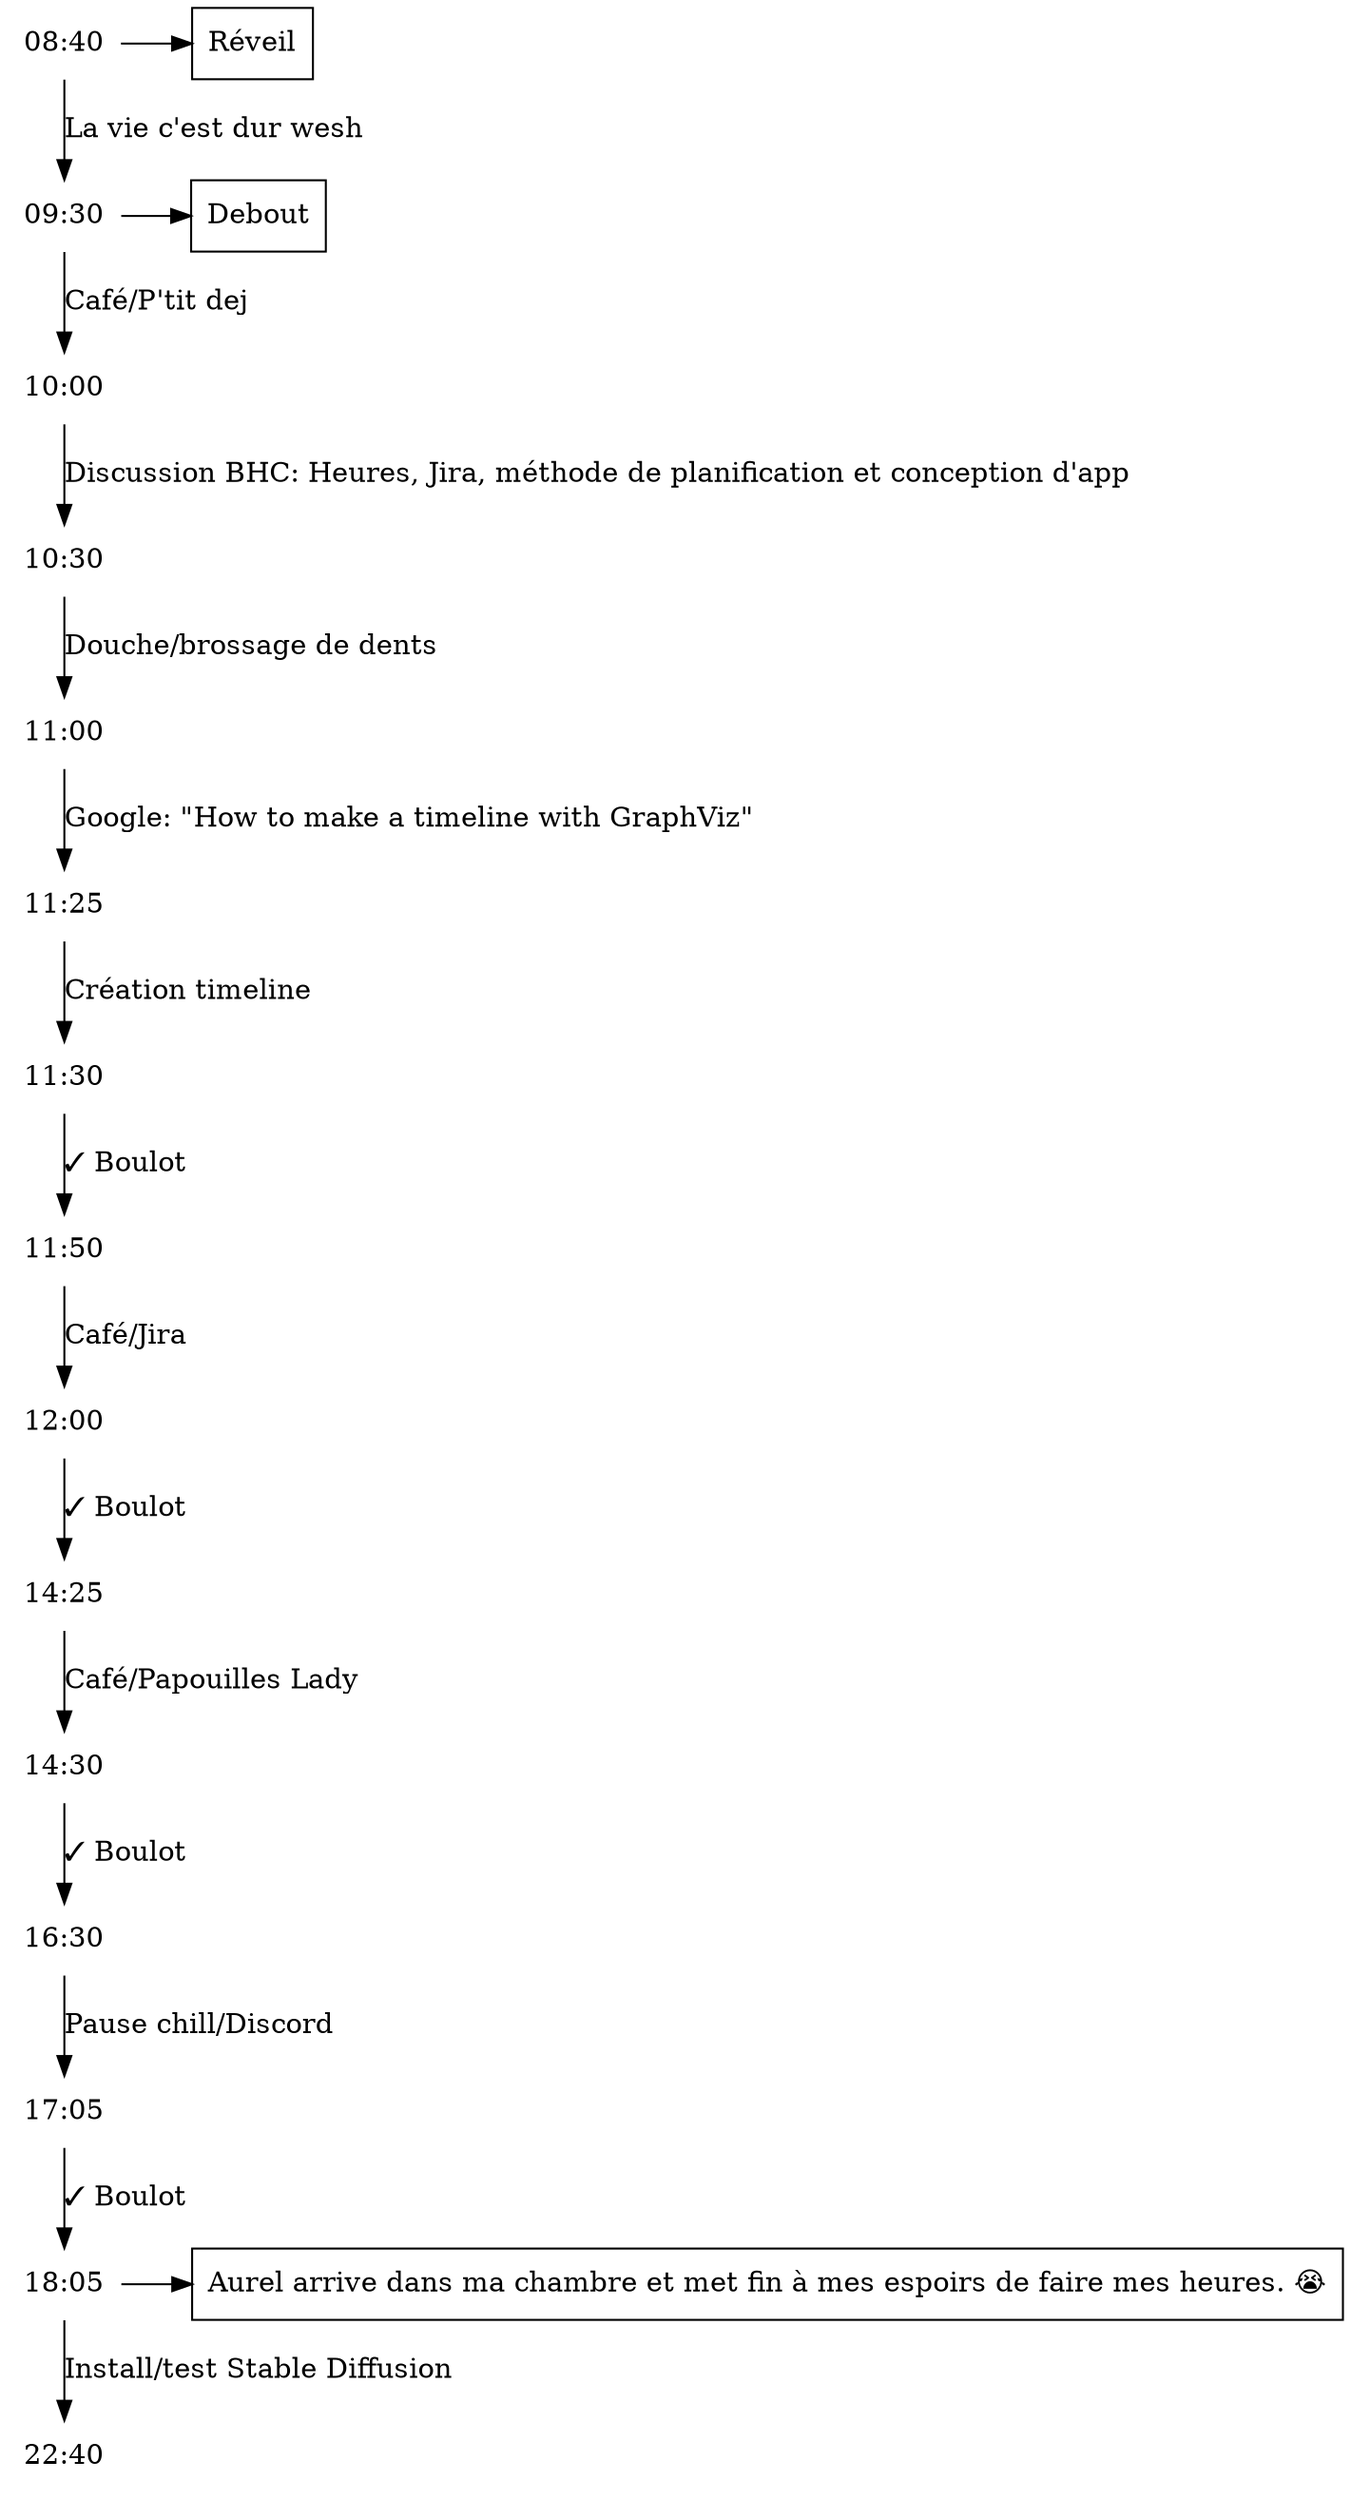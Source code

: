 digraph "2023-11-21" {
  node [shape = plaintext];
  "08:40" -> "09:30" [label = "La vie c'est dur wesh"];
  "09:30" -> "10:00" [label = "Café/P'tit dej"];
  "10:00" -> "10:30" [label = "Discussion BHC: Heures, Jira, méthode de planification et conception d'app"];
  "10:30" -> "11:00" [label = "Douche/brossage de dents"];
  "11:00" -> "11:25" [label = "Google: \"How to make a timeline with GraphViz\""];
  "11:25" -> "11:30" [label = "Création timeline"];
  "11:30" -> "11:50" [label = "✓ Boulot"];
  "11:50" -> "12:00" [label = "Café/Jira"];
  "12:00" -> "14:25" [label = "✓ Boulot"];
  "14:25" -> "14:30" [label = "Café/Papouilles Lady"];
  "14:30" -> "16:30" [label = "✓ Boulot"];
  "16:30" -> "17:05" [label = "Pause chill/Discord"];
  "17:05" -> "18:05" [label = "✓ Boulot"];
  "18:05" -> "22:40" [label = "Install/test Stable Diffusion"];

  node [shape = box];
  {rank = same; "08:40" -> "Réveil"};
  {rank = same; "09:30" -> "Debout"};
  {rank = same; "18:05" -> "Aurel arrive dans ma chambre et met fin à mes espoirs de faire mes heures. 😭"};
}
